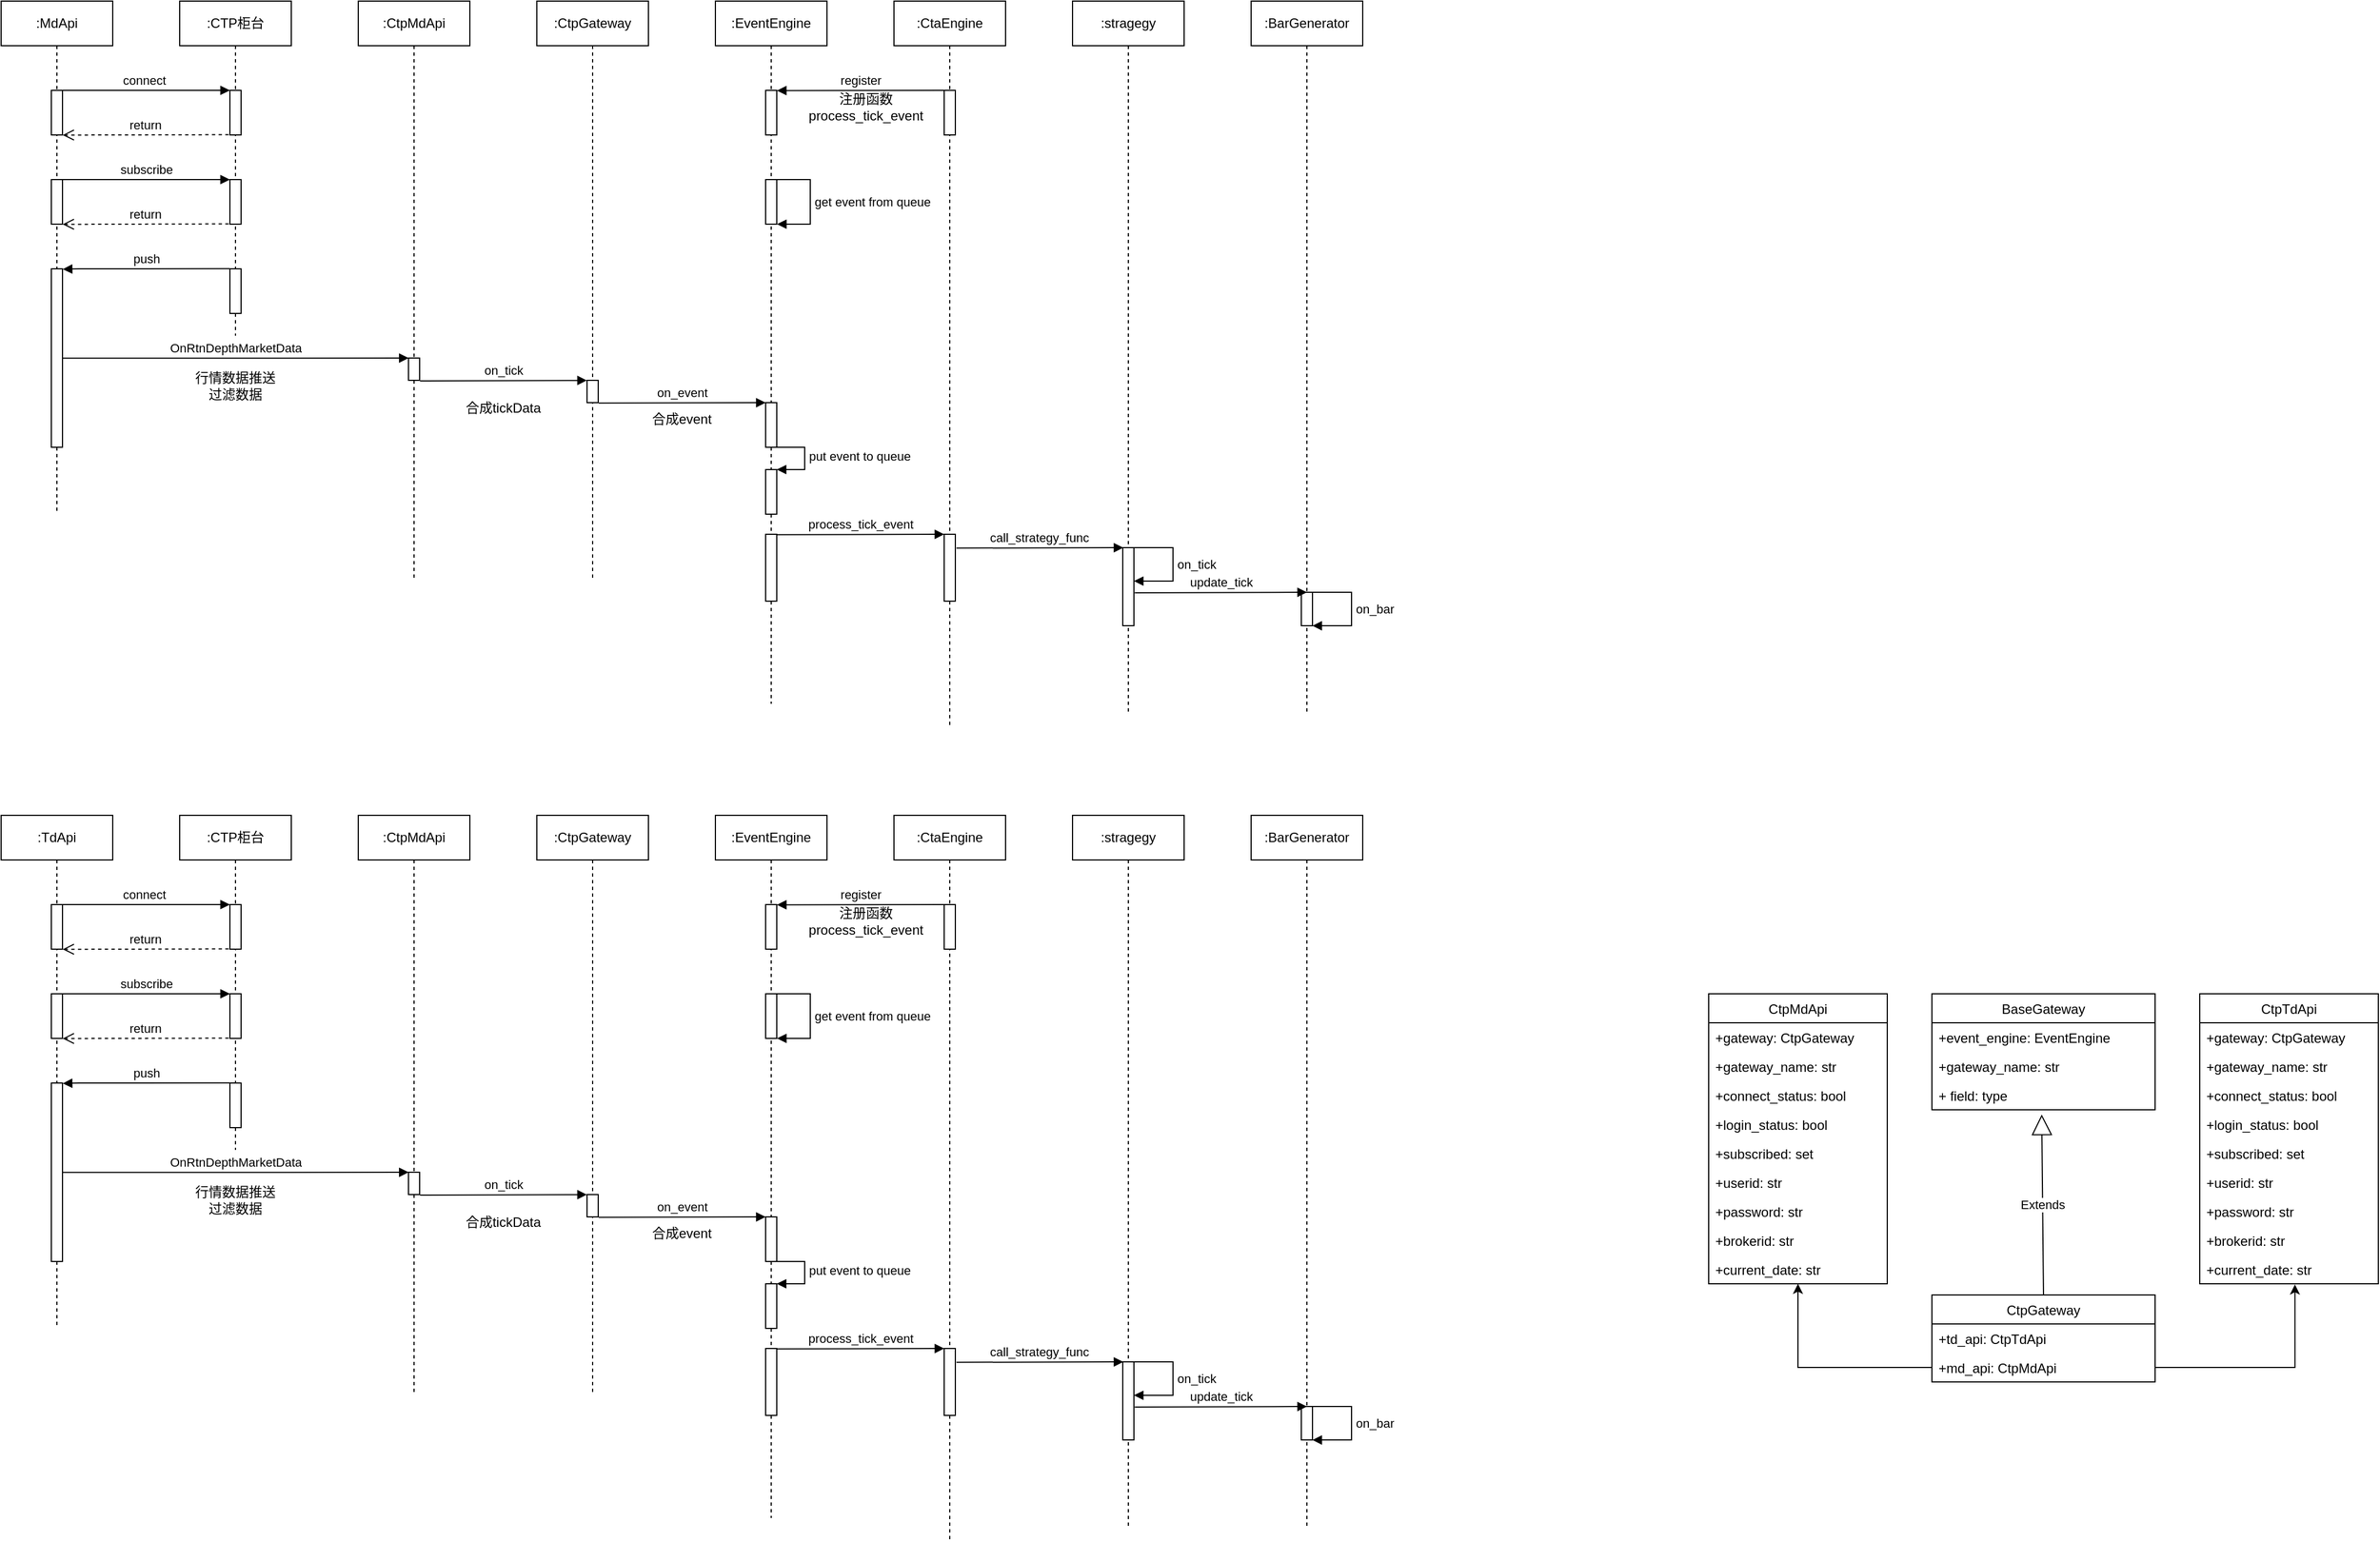 <mxfile version="20.3.2" type="github">
  <diagram name="Page-1" id="e7e014a7-5840-1c2e-5031-d8a46d1fe8dd">
    <mxGraphModel dx="3056" dy="1864" grid="1" gridSize="10" guides="1" tooltips="1" connect="1" arrows="1" fold="1" page="1" pageScale="1" pageWidth="1169" pageHeight="826" background="none" math="0" shadow="0">
      <root>
        <mxCell id="0" />
        <mxCell id="1" parent="0" />
        <mxCell id="wzmKpSG8mbK1vUIB95Jp-41" value="BaseGateway" style="swimlane;fontStyle=0;childLayout=stackLayout;horizontal=1;startSize=26;fillColor=none;horizontalStack=0;resizeParent=1;resizeParentMax=0;resizeLast=0;collapsible=1;marginBottom=0;" parent="1" vertex="1">
          <mxGeometry x="710" y="210" width="200" height="104" as="geometry" />
        </mxCell>
        <mxCell id="wzmKpSG8mbK1vUIB95Jp-42" value="+event_engine: EventEngine" style="text;strokeColor=none;fillColor=none;align=left;verticalAlign=top;spacingLeft=4;spacingRight=4;overflow=hidden;rotatable=0;points=[[0,0.5],[1,0.5]];portConstraint=eastwest;" parent="wzmKpSG8mbK1vUIB95Jp-41" vertex="1">
          <mxGeometry y="26" width="200" height="26" as="geometry" />
        </mxCell>
        <mxCell id="wzmKpSG8mbK1vUIB95Jp-43" value="+gateway_name: str" style="text;strokeColor=none;fillColor=none;align=left;verticalAlign=top;spacingLeft=4;spacingRight=4;overflow=hidden;rotatable=0;points=[[0,0.5],[1,0.5]];portConstraint=eastwest;" parent="wzmKpSG8mbK1vUIB95Jp-41" vertex="1">
          <mxGeometry y="52" width="200" height="26" as="geometry" />
        </mxCell>
        <mxCell id="wzmKpSG8mbK1vUIB95Jp-44" value="+ field: type" style="text;strokeColor=none;fillColor=none;align=left;verticalAlign=top;spacingLeft=4;spacingRight=4;overflow=hidden;rotatable=0;points=[[0,0.5],[1,0.5]];portConstraint=eastwest;" parent="wzmKpSG8mbK1vUIB95Jp-41" vertex="1">
          <mxGeometry y="78" width="200" height="26" as="geometry" />
        </mxCell>
        <mxCell id="wzmKpSG8mbK1vUIB95Jp-78" value="" style="edgeStyle=orthogonalEdgeStyle;rounded=0;orthogonalLoop=1;jettySize=auto;html=1;entryX=0.533;entryY=1.023;entryDx=0;entryDy=0;entryPerimeter=0;exitX=1;exitY=0.5;exitDx=0;exitDy=0;" parent="1" source="wzmKpSG8mbK1vUIB95Jp-47" target="wzmKpSG8mbK1vUIB95Jp-71" edge="1">
          <mxGeometry relative="1" as="geometry">
            <mxPoint x="1170" y="470" as="targetPoint" />
          </mxGeometry>
        </mxCell>
        <mxCell id="wzmKpSG8mbK1vUIB95Jp-45" value="CtpGateway" style="swimlane;fontStyle=0;childLayout=stackLayout;horizontal=1;startSize=26;fillColor=none;horizontalStack=0;resizeParent=1;resizeParentMax=0;resizeLast=0;collapsible=1;marginBottom=0;" parent="1" vertex="1">
          <mxGeometry x="710" y="480" width="200" height="78" as="geometry" />
        </mxCell>
        <mxCell id="wzmKpSG8mbK1vUIB95Jp-46" value="+td_api: CtpTdApi" style="text;strokeColor=none;fillColor=none;align=left;verticalAlign=top;spacingLeft=4;spacingRight=4;overflow=hidden;rotatable=0;points=[[0,0.5],[1,0.5]];portConstraint=eastwest;" parent="wzmKpSG8mbK1vUIB95Jp-45" vertex="1">
          <mxGeometry y="26" width="200" height="26" as="geometry" />
        </mxCell>
        <mxCell id="wzmKpSG8mbK1vUIB95Jp-47" value="+md_api: CtpMdApi" style="text;strokeColor=none;fillColor=none;align=left;verticalAlign=top;spacingLeft=4;spacingRight=4;overflow=hidden;rotatable=0;points=[[0,0.5],[1,0.5]];portConstraint=eastwest;" parent="wzmKpSG8mbK1vUIB95Jp-45" vertex="1">
          <mxGeometry y="52" width="200" height="26" as="geometry" />
        </mxCell>
        <mxCell id="wzmKpSG8mbK1vUIB95Jp-49" value="Extends" style="endArrow=block;endSize=16;endFill=0;html=1;rounded=0;exitX=0.5;exitY=0;exitDx=0;exitDy=0;entryX=0.492;entryY=1.162;entryDx=0;entryDy=0;entryPerimeter=0;" parent="1" source="wzmKpSG8mbK1vUIB95Jp-45" target="wzmKpSG8mbK1vUIB95Jp-44" edge="1">
          <mxGeometry width="160" relative="1" as="geometry">
            <mxPoint x="1080" y="441.5" as="sourcePoint" />
            <mxPoint x="990" y="350" as="targetPoint" />
          </mxGeometry>
        </mxCell>
        <mxCell id="wzmKpSG8mbK1vUIB95Jp-62" value="CtpTdApi" style="swimlane;fontStyle=0;childLayout=stackLayout;horizontal=1;startSize=26;fillColor=none;horizontalStack=0;resizeParent=1;resizeParentMax=0;resizeLast=0;collapsible=1;marginBottom=0;" parent="1" vertex="1">
          <mxGeometry x="950" y="210" width="160" height="260" as="geometry" />
        </mxCell>
        <mxCell id="wzmKpSG8mbK1vUIB95Jp-63" value="+gateway: CtpGateway" style="text;strokeColor=none;fillColor=none;align=left;verticalAlign=top;spacingLeft=4;spacingRight=4;overflow=hidden;rotatable=0;points=[[0,0.5],[1,0.5]];portConstraint=eastwest;" parent="wzmKpSG8mbK1vUIB95Jp-62" vertex="1">
          <mxGeometry y="26" width="160" height="26" as="geometry" />
        </mxCell>
        <mxCell id="wzmKpSG8mbK1vUIB95Jp-64" value="+gateway_name: str" style="text;strokeColor=none;fillColor=none;align=left;verticalAlign=top;spacingLeft=4;spacingRight=4;overflow=hidden;rotatable=0;points=[[0,0.5],[1,0.5]];portConstraint=eastwest;" parent="wzmKpSG8mbK1vUIB95Jp-62" vertex="1">
          <mxGeometry y="52" width="160" height="26" as="geometry" />
        </mxCell>
        <mxCell id="wzmKpSG8mbK1vUIB95Jp-65" value="+connect_status: bool" style="text;strokeColor=none;fillColor=none;align=left;verticalAlign=top;spacingLeft=4;spacingRight=4;overflow=hidden;rotatable=0;points=[[0,0.5],[1,0.5]];portConstraint=eastwest;" parent="wzmKpSG8mbK1vUIB95Jp-62" vertex="1">
          <mxGeometry y="78" width="160" height="26" as="geometry" />
        </mxCell>
        <mxCell id="wzmKpSG8mbK1vUIB95Jp-66" value="+login_status: bool" style="text;strokeColor=none;fillColor=none;align=left;verticalAlign=top;spacingLeft=4;spacingRight=4;overflow=hidden;rotatable=0;points=[[0,0.5],[1,0.5]];portConstraint=eastwest;" parent="wzmKpSG8mbK1vUIB95Jp-62" vertex="1">
          <mxGeometry y="104" width="160" height="26" as="geometry" />
        </mxCell>
        <mxCell id="wzmKpSG8mbK1vUIB95Jp-67" value="+subscribed: set" style="text;strokeColor=none;fillColor=none;align=left;verticalAlign=top;spacingLeft=4;spacingRight=4;overflow=hidden;rotatable=0;points=[[0,0.5],[1,0.5]];portConstraint=eastwest;" parent="wzmKpSG8mbK1vUIB95Jp-62" vertex="1">
          <mxGeometry y="130" width="160" height="26" as="geometry" />
        </mxCell>
        <mxCell id="wzmKpSG8mbK1vUIB95Jp-68" value="+userid: str" style="text;strokeColor=none;fillColor=none;align=left;verticalAlign=top;spacingLeft=4;spacingRight=4;overflow=hidden;rotatable=0;points=[[0,0.5],[1,0.5]];portConstraint=eastwest;" parent="wzmKpSG8mbK1vUIB95Jp-62" vertex="1">
          <mxGeometry y="156" width="160" height="26" as="geometry" />
        </mxCell>
        <mxCell id="wzmKpSG8mbK1vUIB95Jp-69" value="+password: str" style="text;strokeColor=none;fillColor=none;align=left;verticalAlign=top;spacingLeft=4;spacingRight=4;overflow=hidden;rotatable=0;points=[[0,0.5],[1,0.5]];portConstraint=eastwest;" parent="wzmKpSG8mbK1vUIB95Jp-62" vertex="1">
          <mxGeometry y="182" width="160" height="26" as="geometry" />
        </mxCell>
        <mxCell id="wzmKpSG8mbK1vUIB95Jp-70" value="+brokerid: str" style="text;strokeColor=none;fillColor=none;align=left;verticalAlign=top;spacingLeft=4;spacingRight=4;overflow=hidden;rotatable=0;points=[[0,0.5],[1,0.5]];portConstraint=eastwest;" parent="wzmKpSG8mbK1vUIB95Jp-62" vertex="1">
          <mxGeometry y="208" width="160" height="26" as="geometry" />
        </mxCell>
        <mxCell id="wzmKpSG8mbK1vUIB95Jp-71" value="+current_date: str" style="text;strokeColor=none;fillColor=none;align=left;verticalAlign=top;spacingLeft=4;spacingRight=4;overflow=hidden;rotatable=0;points=[[0,0.5],[1,0.5]];portConstraint=eastwest;" parent="wzmKpSG8mbK1vUIB95Jp-62" vertex="1">
          <mxGeometry y="234" width="160" height="26" as="geometry" />
        </mxCell>
        <mxCell id="wzmKpSG8mbK1vUIB95Jp-50" value="CtpMdApi" style="swimlane;fontStyle=0;childLayout=stackLayout;horizontal=1;startSize=26;fillColor=none;horizontalStack=0;resizeParent=1;resizeParentMax=0;resizeLast=0;collapsible=1;marginBottom=0;" parent="1" vertex="1">
          <mxGeometry x="510" y="210" width="160" height="260" as="geometry" />
        </mxCell>
        <mxCell id="wzmKpSG8mbK1vUIB95Jp-51" value="+gateway: CtpGateway" style="text;strokeColor=none;fillColor=none;align=left;verticalAlign=top;spacingLeft=4;spacingRight=4;overflow=hidden;rotatable=0;points=[[0,0.5],[1,0.5]];portConstraint=eastwest;" parent="wzmKpSG8mbK1vUIB95Jp-50" vertex="1">
          <mxGeometry y="26" width="160" height="26" as="geometry" />
        </mxCell>
        <mxCell id="wzmKpSG8mbK1vUIB95Jp-52" value="+gateway_name: str" style="text;strokeColor=none;fillColor=none;align=left;verticalAlign=top;spacingLeft=4;spacingRight=4;overflow=hidden;rotatable=0;points=[[0,0.5],[1,0.5]];portConstraint=eastwest;" parent="wzmKpSG8mbK1vUIB95Jp-50" vertex="1">
          <mxGeometry y="52" width="160" height="26" as="geometry" />
        </mxCell>
        <mxCell id="wzmKpSG8mbK1vUIB95Jp-53" value="+connect_status: bool" style="text;strokeColor=none;fillColor=none;align=left;verticalAlign=top;spacingLeft=4;spacingRight=4;overflow=hidden;rotatable=0;points=[[0,0.5],[1,0.5]];portConstraint=eastwest;" parent="wzmKpSG8mbK1vUIB95Jp-50" vertex="1">
          <mxGeometry y="78" width="160" height="26" as="geometry" />
        </mxCell>
        <mxCell id="wzmKpSG8mbK1vUIB95Jp-55" value="+login_status: bool" style="text;strokeColor=none;fillColor=none;align=left;verticalAlign=top;spacingLeft=4;spacingRight=4;overflow=hidden;rotatable=0;points=[[0,0.5],[1,0.5]];portConstraint=eastwest;" parent="wzmKpSG8mbK1vUIB95Jp-50" vertex="1">
          <mxGeometry y="104" width="160" height="26" as="geometry" />
        </mxCell>
        <mxCell id="wzmKpSG8mbK1vUIB95Jp-56" value="+subscribed: set" style="text;strokeColor=none;fillColor=none;align=left;verticalAlign=top;spacingLeft=4;spacingRight=4;overflow=hidden;rotatable=0;points=[[0,0.5],[1,0.5]];portConstraint=eastwest;" parent="wzmKpSG8mbK1vUIB95Jp-50" vertex="1">
          <mxGeometry y="130" width="160" height="26" as="geometry" />
        </mxCell>
        <mxCell id="wzmKpSG8mbK1vUIB95Jp-57" value="+userid: str" style="text;strokeColor=none;fillColor=none;align=left;verticalAlign=top;spacingLeft=4;spacingRight=4;overflow=hidden;rotatable=0;points=[[0,0.5],[1,0.5]];portConstraint=eastwest;" parent="wzmKpSG8mbK1vUIB95Jp-50" vertex="1">
          <mxGeometry y="156" width="160" height="26" as="geometry" />
        </mxCell>
        <mxCell id="wzmKpSG8mbK1vUIB95Jp-58" value="+password: str" style="text;strokeColor=none;fillColor=none;align=left;verticalAlign=top;spacingLeft=4;spacingRight=4;overflow=hidden;rotatable=0;points=[[0,0.5],[1,0.5]];portConstraint=eastwest;" parent="wzmKpSG8mbK1vUIB95Jp-50" vertex="1">
          <mxGeometry y="182" width="160" height="26" as="geometry" />
        </mxCell>
        <mxCell id="wzmKpSG8mbK1vUIB95Jp-59" value="+brokerid: str" style="text;strokeColor=none;fillColor=none;align=left;verticalAlign=top;spacingLeft=4;spacingRight=4;overflow=hidden;rotatable=0;points=[[0,0.5],[1,0.5]];portConstraint=eastwest;" parent="wzmKpSG8mbK1vUIB95Jp-50" vertex="1">
          <mxGeometry y="208" width="160" height="26" as="geometry" />
        </mxCell>
        <mxCell id="wzmKpSG8mbK1vUIB95Jp-60" value="+current_date: str" style="text;strokeColor=none;fillColor=none;align=left;verticalAlign=top;spacingLeft=4;spacingRight=4;overflow=hidden;rotatable=0;points=[[0,0.5],[1,0.5]];portConstraint=eastwest;" parent="wzmKpSG8mbK1vUIB95Jp-50" vertex="1">
          <mxGeometry y="234" width="160" height="26" as="geometry" />
        </mxCell>
        <mxCell id="wzmKpSG8mbK1vUIB95Jp-80" value="" style="edgeStyle=orthogonalEdgeStyle;rounded=0;orthogonalLoop=1;jettySize=auto;html=1;exitX=0;exitY=0.5;exitDx=0;exitDy=0;entryX=0.5;entryY=1;entryDx=0;entryDy=0;entryPerimeter=0;" parent="1" source="wzmKpSG8mbK1vUIB95Jp-47" target="wzmKpSG8mbK1vUIB95Jp-60" edge="1">
          <mxGeometry relative="1" as="geometry">
            <mxPoint x="520" y="604.4" as="sourcePoint" />
            <mxPoint x="600" y="510" as="targetPoint" />
          </mxGeometry>
        </mxCell>
        <mxCell id="wzmKpSG8mbK1vUIB95Jp-89" value=":&lt;span style=&quot;&quot;&gt;CtpMdApi&lt;/span&gt;" style="shape=umlLifeline;perimeter=lifelinePerimeter;whiteSpace=wrap;html=1;container=1;collapsible=0;recursiveResize=0;outlineConnect=0;" parent="1" vertex="1">
          <mxGeometry x="-700" y="-680" width="100" height="520" as="geometry" />
        </mxCell>
        <mxCell id="wzmKpSG8mbK1vUIB95Jp-86" value="" style="html=1;points=[];perimeter=orthogonalPerimeter;" parent="wzmKpSG8mbK1vUIB95Jp-89" vertex="1">
          <mxGeometry x="45" y="320" width="10" height="20" as="geometry" />
        </mxCell>
        <mxCell id="dhznvwG4GQQHrfqgh1_B-12" value=":CTP柜台" style="shape=umlLifeline;perimeter=lifelinePerimeter;whiteSpace=wrap;html=1;container=1;collapsible=0;recursiveResize=0;outlineConnect=0;" vertex="1" parent="1">
          <mxGeometry x="-860" y="-680" width="100" height="300" as="geometry" />
        </mxCell>
        <mxCell id="dhznvwG4GQQHrfqgh1_B-16" value="" style="html=1;points=[];perimeter=orthogonalPerimeter;" vertex="1" parent="dhznvwG4GQQHrfqgh1_B-12">
          <mxGeometry x="45" y="80" width="10" height="40" as="geometry" />
        </mxCell>
        <mxCell id="dhznvwG4GQQHrfqgh1_B-19" value="" style="html=1;points=[];perimeter=orthogonalPerimeter;" vertex="1" parent="dhznvwG4GQQHrfqgh1_B-12">
          <mxGeometry x="45" y="160" width="10" height="40" as="geometry" />
        </mxCell>
        <mxCell id="dhznvwG4GQQHrfqgh1_B-14" value=":&lt;span style=&quot;&quot;&gt;MdApi&lt;/span&gt;" style="shape=umlLifeline;perimeter=lifelinePerimeter;whiteSpace=wrap;html=1;container=1;collapsible=0;recursiveResize=0;outlineConnect=0;" vertex="1" parent="1">
          <mxGeometry x="-1020" y="-680" width="100" height="460" as="geometry" />
        </mxCell>
        <mxCell id="dhznvwG4GQQHrfqgh1_B-13" value="" style="html=1;points=[];perimeter=orthogonalPerimeter;" vertex="1" parent="dhznvwG4GQQHrfqgh1_B-14">
          <mxGeometry x="45" y="80" width="10" height="40" as="geometry" />
        </mxCell>
        <mxCell id="dhznvwG4GQQHrfqgh1_B-20" value="" style="html=1;points=[];perimeter=orthogonalPerimeter;" vertex="1" parent="dhznvwG4GQQHrfqgh1_B-14">
          <mxGeometry x="45" y="160" width="10" height="40" as="geometry" />
        </mxCell>
        <mxCell id="dhznvwG4GQQHrfqgh1_B-17" value="connect" style="html=1;verticalAlign=bottom;endArrow=block;entryX=0;entryY=0;rounded=0;" edge="1" parent="1" target="dhznvwG4GQQHrfqgh1_B-16" source="dhznvwG4GQQHrfqgh1_B-14">
          <mxGeometry relative="1" as="geometry">
            <mxPoint x="-820" y="-600" as="sourcePoint" />
          </mxGeometry>
        </mxCell>
        <mxCell id="dhznvwG4GQQHrfqgh1_B-18" value="return" style="html=1;verticalAlign=bottom;endArrow=open;dashed=1;endSize=8;exitX=-0.114;exitY=0.994;rounded=0;exitDx=0;exitDy=0;exitPerimeter=0;entryX=1.02;entryY=1.003;entryDx=0;entryDy=0;entryPerimeter=0;" edge="1" parent="1" source="dhznvwG4GQQHrfqgh1_B-16" target="dhznvwG4GQQHrfqgh1_B-13">
          <mxGeometry relative="1" as="geometry">
            <mxPoint x="-960" y="-520" as="targetPoint" />
            <Array as="points" />
          </mxGeometry>
        </mxCell>
        <mxCell id="dhznvwG4GQQHrfqgh1_B-21" value="subscribe" style="html=1;verticalAlign=bottom;endArrow=block;entryX=0;entryY=0;rounded=0;exitX=1.022;exitY=0;exitDx=0;exitDy=0;exitPerimeter=0;" edge="1" parent="1" target="dhznvwG4GQQHrfqgh1_B-19" source="dhznvwG4GQQHrfqgh1_B-20">
          <mxGeometry relative="1" as="geometry">
            <mxPoint x="-960" y="-544" as="sourcePoint" />
          </mxGeometry>
        </mxCell>
        <mxCell id="dhznvwG4GQQHrfqgh1_B-22" value="return" style="html=1;verticalAlign=bottom;endArrow=open;dashed=1;endSize=8;exitX=-0.114;exitY=0.994;rounded=0;exitDx=0;exitDy=0;exitPerimeter=0;entryX=1.02;entryY=1.003;entryDx=0;entryDy=0;entryPerimeter=0;" edge="1" parent="1" source="dhznvwG4GQQHrfqgh1_B-19" target="dhznvwG4GQQHrfqgh1_B-20">
          <mxGeometry relative="1" as="geometry">
            <mxPoint x="-950" y="-464" as="targetPoint" />
            <Array as="points" />
          </mxGeometry>
        </mxCell>
        <mxCell id="dhznvwG4GQQHrfqgh1_B-23" value="" style="html=1;points=[];perimeter=orthogonalPerimeter;" vertex="1" parent="1">
          <mxGeometry x="-815" y="-440" width="10" height="40" as="geometry" />
        </mxCell>
        <mxCell id="dhznvwG4GQQHrfqgh1_B-24" value="" style="html=1;points=[];perimeter=orthogonalPerimeter;" vertex="1" parent="1">
          <mxGeometry x="-975" y="-440" width="10" height="160" as="geometry" />
        </mxCell>
        <mxCell id="dhznvwG4GQQHrfqgh1_B-25" value="push" style="html=1;verticalAlign=bottom;endArrow=block;rounded=0;entryX=1.027;entryY=0.002;entryDx=0;entryDy=0;entryPerimeter=0;exitX=-0.021;exitY=-0.002;exitDx=0;exitDy=0;exitPerimeter=0;" edge="1" parent="1" source="dhznvwG4GQQHrfqgh1_B-23" target="dhznvwG4GQQHrfqgh1_B-24">
          <mxGeometry relative="1" as="geometry">
            <mxPoint x="-760" y="-440" as="sourcePoint" />
            <mxPoint x="-960" y="-440" as="targetPoint" />
            <Array as="points">
              <mxPoint x="-950" y="-440" />
            </Array>
          </mxGeometry>
        </mxCell>
        <mxCell id="dhznvwG4GQQHrfqgh1_B-27" value="OnRtnDepthMarketData" style="html=1;verticalAlign=bottom;endArrow=block;rounded=0;entryX=0.011;entryY=0.002;entryDx=0;entryDy=0;entryPerimeter=0;exitX=1.018;exitY=0.501;exitDx=0;exitDy=0;exitPerimeter=0;" edge="1" parent="1" source="dhznvwG4GQQHrfqgh1_B-24" target="wzmKpSG8mbK1vUIB95Jp-86">
          <mxGeometry relative="1" as="geometry">
            <mxPoint x="-940" y="-360" as="sourcePoint" />
            <mxPoint x="-474.75" y="-40" as="targetPoint" />
          </mxGeometry>
        </mxCell>
        <mxCell id="dhznvwG4GQQHrfqgh1_B-28" value=":&lt;span style=&quot;&quot;&gt;CtpGateway&lt;/span&gt;" style="shape=umlLifeline;perimeter=lifelinePerimeter;whiteSpace=wrap;html=1;container=1;collapsible=0;recursiveResize=0;outlineConnect=0;" vertex="1" parent="1">
          <mxGeometry x="-540" y="-680" width="100" height="520" as="geometry" />
        </mxCell>
        <mxCell id="dhznvwG4GQQHrfqgh1_B-29" value="" style="html=1;points=[];perimeter=orthogonalPerimeter;" vertex="1" parent="dhznvwG4GQQHrfqgh1_B-28">
          <mxGeometry x="45" y="340" width="10" height="20" as="geometry" />
        </mxCell>
        <mxCell id="dhznvwG4GQQHrfqgh1_B-30" value="on_tick" style="html=1;verticalAlign=bottom;endArrow=block;rounded=0;exitX=1.035;exitY=1.023;exitDx=0;exitDy=0;exitPerimeter=0;entryX=-0.016;entryY=0.003;entryDx=0;entryDy=0;entryPerimeter=0;" edge="1" parent="1" source="wzmKpSG8mbK1vUIB95Jp-86" target="dhznvwG4GQQHrfqgh1_B-29">
          <mxGeometry relative="1" as="geometry">
            <mxPoint x="-510.0" y="-290.0" as="sourcePoint" />
            <mxPoint x="-540" y="-340" as="targetPoint" />
          </mxGeometry>
        </mxCell>
        <mxCell id="dhznvwG4GQQHrfqgh1_B-31" value=":EventEngine" style="shape=umlLifeline;perimeter=lifelinePerimeter;whiteSpace=wrap;html=1;container=1;collapsible=0;recursiveResize=0;outlineConnect=0;" vertex="1" parent="1">
          <mxGeometry x="-380" y="-680" width="100" height="630" as="geometry" />
        </mxCell>
        <mxCell id="dhznvwG4GQQHrfqgh1_B-32" value="" style="html=1;points=[];perimeter=orthogonalPerimeter;" vertex="1" parent="dhznvwG4GQQHrfqgh1_B-31">
          <mxGeometry x="45" y="360" width="10" height="40" as="geometry" />
        </mxCell>
        <mxCell id="dhznvwG4GQQHrfqgh1_B-33" value="on_event" style="html=1;verticalAlign=bottom;endArrow=block;rounded=0;exitX=1.035;exitY=1.023;exitDx=0;exitDy=0;exitPerimeter=0;entryX=-0.016;entryY=0.003;entryDx=0;entryDy=0;entryPerimeter=0;" edge="1" parent="dhznvwG4GQQHrfqgh1_B-31">
          <mxGeometry relative="1" as="geometry">
            <mxPoint x="-104.49" y="360.4" as="sourcePoint" />
            <mxPoint x="45.0" y="360.0" as="targetPoint" />
          </mxGeometry>
        </mxCell>
        <mxCell id="dhznvwG4GQQHrfqgh1_B-4" value="" style="html=1;points=[];perimeter=orthogonalPerimeter;" vertex="1" parent="dhznvwG4GQQHrfqgh1_B-31">
          <mxGeometry x="45" y="420" width="10" height="40" as="geometry" />
        </mxCell>
        <mxCell id="dhznvwG4GQQHrfqgh1_B-5" value="put event to queue" style="edgeStyle=orthogonalEdgeStyle;html=1;align=left;spacingLeft=2;endArrow=block;rounded=0;entryX=1;entryY=0;" edge="1" target="dhznvwG4GQQHrfqgh1_B-4" parent="dhznvwG4GQQHrfqgh1_B-31">
          <mxGeometry relative="1" as="geometry">
            <mxPoint x="50" y="400" as="sourcePoint" />
            <Array as="points">
              <mxPoint x="80" y="400" />
            </Array>
          </mxGeometry>
        </mxCell>
        <mxCell id="dhznvwG4GQQHrfqgh1_B-43" value="" style="html=1;points=[];perimeter=orthogonalPerimeter;" vertex="1" parent="dhznvwG4GQQHrfqgh1_B-31">
          <mxGeometry x="45" y="80" width="10" height="40" as="geometry" />
        </mxCell>
        <mxCell id="dhznvwG4GQQHrfqgh1_B-46" value="" style="html=1;points=[];perimeter=orthogonalPerimeter;" vertex="1" parent="dhznvwG4GQQHrfqgh1_B-31">
          <mxGeometry x="45" y="160" width="10" height="40" as="geometry" />
        </mxCell>
        <mxCell id="dhznvwG4GQQHrfqgh1_B-48" value="get event from queue" style="edgeStyle=orthogonalEdgeStyle;html=1;align=left;spacingLeft=2;endArrow=block;rounded=0;entryX=1.021;entryY=1;entryDx=0;entryDy=0;entryPerimeter=0;" edge="1" parent="dhznvwG4GQQHrfqgh1_B-31" target="dhznvwG4GQQHrfqgh1_B-46">
          <mxGeometry relative="1" as="geometry">
            <mxPoint x="55" y="160" as="sourcePoint" />
            <Array as="points">
              <mxPoint x="85" y="160" />
              <mxPoint x="85" y="200" />
            </Array>
            <mxPoint x="60" y="180" as="targetPoint" />
          </mxGeometry>
        </mxCell>
        <mxCell id="dhznvwG4GQQHrfqgh1_B-49" value="" style="html=1;points=[];perimeter=orthogonalPerimeter;" vertex="1" parent="dhznvwG4GQQHrfqgh1_B-31">
          <mxGeometry x="45" y="478" width="10" height="60" as="geometry" />
        </mxCell>
        <mxCell id="dhznvwG4GQQHrfqgh1_B-34" value="行情数据推送&lt;br&gt;过滤数据" style="text;html=1;strokeColor=none;fillColor=none;align=center;verticalAlign=middle;whiteSpace=wrap;rounded=0;" vertex="1" parent="1">
          <mxGeometry x="-850" y="-350" width="80" height="30" as="geometry" />
        </mxCell>
        <mxCell id="dhznvwG4GQQHrfqgh1_B-35" value="合成tickData" style="text;html=1;strokeColor=none;fillColor=none;align=center;verticalAlign=middle;whiteSpace=wrap;rounded=0;" vertex="1" parent="1">
          <mxGeometry x="-610" y="-330" width="80" height="30" as="geometry" />
        </mxCell>
        <mxCell id="dhznvwG4GQQHrfqgh1_B-36" value="合成event" style="text;html=1;strokeColor=none;fillColor=none;align=center;verticalAlign=middle;whiteSpace=wrap;rounded=0;" vertex="1" parent="1">
          <mxGeometry x="-450" y="-320" width="80" height="30" as="geometry" />
        </mxCell>
        <mxCell id="dhznvwG4GQQHrfqgh1_B-37" value=":CtaEngine" style="shape=umlLifeline;perimeter=lifelinePerimeter;whiteSpace=wrap;html=1;container=1;collapsible=0;recursiveResize=0;outlineConnect=0;" vertex="1" parent="1">
          <mxGeometry x="-220" y="-680" width="100" height="650" as="geometry" />
        </mxCell>
        <mxCell id="dhznvwG4GQQHrfqgh1_B-42" value="" style="html=1;points=[];perimeter=orthogonalPerimeter;" vertex="1" parent="dhznvwG4GQQHrfqgh1_B-37">
          <mxGeometry x="45" y="80" width="10" height="40" as="geometry" />
        </mxCell>
        <mxCell id="dhznvwG4GQQHrfqgh1_B-50" value="process_tick_event" style="html=1;verticalAlign=bottom;endArrow=block;rounded=0;exitX=1.035;exitY=1.023;exitDx=0;exitDy=0;exitPerimeter=0;entryX=-0.016;entryY=0.003;entryDx=0;entryDy=0;entryPerimeter=0;" edge="1" parent="dhznvwG4GQQHrfqgh1_B-37">
          <mxGeometry relative="1" as="geometry">
            <mxPoint x="-104.49" y="478.4" as="sourcePoint" />
            <mxPoint x="45.0" y="478" as="targetPoint" />
          </mxGeometry>
        </mxCell>
        <mxCell id="dhznvwG4GQQHrfqgh1_B-51" value="" style="html=1;points=[];perimeter=orthogonalPerimeter;" vertex="1" parent="dhznvwG4GQQHrfqgh1_B-37">
          <mxGeometry x="45" y="478" width="10" height="60" as="geometry" />
        </mxCell>
        <mxCell id="dhznvwG4GQQHrfqgh1_B-44" value="register" style="html=1;verticalAlign=bottom;endArrow=block;rounded=0;exitX=-0.005;exitY=-0.001;exitDx=0;exitDy=0;exitPerimeter=0;entryX=1.017;entryY=0.006;entryDx=0;entryDy=0;entryPerimeter=0;" edge="1" parent="1" source="dhznvwG4GQQHrfqgh1_B-42" target="dhznvwG4GQQHrfqgh1_B-43">
          <mxGeometry relative="1" as="geometry">
            <mxPoint x="-171.49" y="-596.6" as="sourcePoint" />
            <mxPoint x="-347.929" y="-596.6" as="targetPoint" />
          </mxGeometry>
        </mxCell>
        <mxCell id="dhznvwG4GQQHrfqgh1_B-45" value="注册函数&lt;br&gt;process_tick_event" style="text;html=1;strokeColor=none;fillColor=none;align=center;verticalAlign=middle;whiteSpace=wrap;rounded=0;" vertex="1" parent="1">
          <mxGeometry x="-290" y="-600" width="90" height="30" as="geometry" />
        </mxCell>
        <mxCell id="dhznvwG4GQQHrfqgh1_B-52" value=":stragegy" style="shape=umlLifeline;perimeter=lifelinePerimeter;whiteSpace=wrap;html=1;container=1;collapsible=0;recursiveResize=0;outlineConnect=0;" vertex="1" parent="1">
          <mxGeometry x="-60" y="-680" width="100" height="640" as="geometry" />
        </mxCell>
        <mxCell id="dhznvwG4GQQHrfqgh1_B-53" value="" style="html=1;points=[];perimeter=orthogonalPerimeter;" vertex="1" parent="dhznvwG4GQQHrfqgh1_B-52">
          <mxGeometry x="45" y="490" width="10" height="70" as="geometry" />
        </mxCell>
        <mxCell id="dhznvwG4GQQHrfqgh1_B-55" value="on_tick" style="edgeStyle=orthogonalEdgeStyle;html=1;align=left;spacingLeft=2;endArrow=block;rounded=0;exitX=0.992;exitY=0;exitDx=0;exitDy=0;exitPerimeter=0;" edge="1" parent="dhznvwG4GQQHrfqgh1_B-52" source="dhznvwG4GQQHrfqgh1_B-53">
          <mxGeometry relative="1" as="geometry">
            <mxPoint x="60" y="490" as="sourcePoint" />
            <Array as="points">
              <mxPoint x="90" y="490" />
              <mxPoint x="90" y="520" />
              <mxPoint x="55" y="520" />
            </Array>
            <mxPoint x="55" y="520" as="targetPoint" />
          </mxGeometry>
        </mxCell>
        <mxCell id="dhznvwG4GQQHrfqgh1_B-54" value="call_strategy_func" style="html=1;verticalAlign=bottom;endArrow=block;rounded=0;exitX=1.035;exitY=1.023;exitDx=0;exitDy=0;exitPerimeter=0;entryX=-0.016;entryY=0.003;entryDx=0;entryDy=0;entryPerimeter=0;" edge="1" parent="1">
          <mxGeometry relative="1" as="geometry">
            <mxPoint x="-164.0" y="-189.6" as="sourcePoint" />
            <mxPoint x="-14.51" y="-190" as="targetPoint" />
          </mxGeometry>
        </mxCell>
        <mxCell id="dhznvwG4GQQHrfqgh1_B-56" value=":BarGenerator" style="shape=umlLifeline;perimeter=lifelinePerimeter;whiteSpace=wrap;html=1;container=1;collapsible=0;recursiveResize=0;outlineConnect=0;" vertex="1" parent="1">
          <mxGeometry x="100" y="-680" width="100" height="640" as="geometry" />
        </mxCell>
        <mxCell id="dhznvwG4GQQHrfqgh1_B-57" value="" style="html=1;points=[];perimeter=orthogonalPerimeter;" vertex="1" parent="dhznvwG4GQQHrfqgh1_B-56">
          <mxGeometry x="45" y="530" width="10" height="30" as="geometry" />
        </mxCell>
        <mxCell id="dhznvwG4GQQHrfqgh1_B-58" value="on_bar" style="edgeStyle=orthogonalEdgeStyle;html=1;align=left;spacingLeft=2;endArrow=block;rounded=0;entryX=0.992;entryY=1.001;entryDx=0;entryDy=0;entryPerimeter=0;exitX=0.992;exitY=0;exitDx=0;exitDy=0;exitPerimeter=0;" edge="1" parent="dhznvwG4GQQHrfqgh1_B-56" source="dhznvwG4GQQHrfqgh1_B-57" target="dhznvwG4GQQHrfqgh1_B-57">
          <mxGeometry relative="1" as="geometry">
            <mxPoint x="60" y="491" as="sourcePoint" />
            <Array as="points">
              <mxPoint x="90" y="530" />
              <mxPoint x="90" y="560" />
            </Array>
            <mxPoint x="60.21" y="531" as="targetPoint" />
          </mxGeometry>
        </mxCell>
        <mxCell id="dhznvwG4GQQHrfqgh1_B-59" value="update_tick" style="html=1;verticalAlign=bottom;endArrow=block;rounded=0;exitX=1.075;exitY=0.579;exitDx=0;exitDy=0;exitPerimeter=0;entryX=0.5;entryY=0;entryDx=0;entryDy=0;entryPerimeter=0;" edge="1" parent="1" source="dhznvwG4GQQHrfqgh1_B-53" target="dhznvwG4GQQHrfqgh1_B-57">
          <mxGeometry relative="1" as="geometry">
            <mxPoint x="6.821e-13" y="-149.6" as="sourcePoint" />
            <mxPoint x="140" y="-150" as="targetPoint" />
          </mxGeometry>
        </mxCell>
        <mxCell id="dhznvwG4GQQHrfqgh1_B-60" value=":&lt;span style=&quot;&quot;&gt;CtpMdApi&lt;/span&gt;" style="shape=umlLifeline;perimeter=lifelinePerimeter;whiteSpace=wrap;html=1;container=1;collapsible=0;recursiveResize=0;outlineConnect=0;" vertex="1" parent="1">
          <mxGeometry x="-700" y="50" width="100" height="520" as="geometry" />
        </mxCell>
        <mxCell id="dhznvwG4GQQHrfqgh1_B-61" value="" style="html=1;points=[];perimeter=orthogonalPerimeter;" vertex="1" parent="dhznvwG4GQQHrfqgh1_B-60">
          <mxGeometry x="45" y="320" width="10" height="20" as="geometry" />
        </mxCell>
        <mxCell id="dhznvwG4GQQHrfqgh1_B-62" value=":CTP柜台" style="shape=umlLifeline;perimeter=lifelinePerimeter;whiteSpace=wrap;html=1;container=1;collapsible=0;recursiveResize=0;outlineConnect=0;" vertex="1" parent="1">
          <mxGeometry x="-860" y="50" width="100" height="300" as="geometry" />
        </mxCell>
        <mxCell id="dhznvwG4GQQHrfqgh1_B-63" value="" style="html=1;points=[];perimeter=orthogonalPerimeter;" vertex="1" parent="dhznvwG4GQQHrfqgh1_B-62">
          <mxGeometry x="45" y="80" width="10" height="40" as="geometry" />
        </mxCell>
        <mxCell id="dhznvwG4GQQHrfqgh1_B-64" value="" style="html=1;points=[];perimeter=orthogonalPerimeter;" vertex="1" parent="dhznvwG4GQQHrfqgh1_B-62">
          <mxGeometry x="45" y="160" width="10" height="40" as="geometry" />
        </mxCell>
        <mxCell id="dhznvwG4GQQHrfqgh1_B-65" value=":T&lt;span style=&quot;&quot;&gt;dApi&lt;/span&gt;" style="shape=umlLifeline;perimeter=lifelinePerimeter;whiteSpace=wrap;html=1;container=1;collapsible=0;recursiveResize=0;outlineConnect=0;" vertex="1" parent="1">
          <mxGeometry x="-1020" y="50" width="100" height="460" as="geometry" />
        </mxCell>
        <mxCell id="dhznvwG4GQQHrfqgh1_B-66" value="" style="html=1;points=[];perimeter=orthogonalPerimeter;" vertex="1" parent="dhznvwG4GQQHrfqgh1_B-65">
          <mxGeometry x="45" y="80" width="10" height="40" as="geometry" />
        </mxCell>
        <mxCell id="dhznvwG4GQQHrfqgh1_B-67" value="" style="html=1;points=[];perimeter=orthogonalPerimeter;" vertex="1" parent="dhznvwG4GQQHrfqgh1_B-65">
          <mxGeometry x="45" y="160" width="10" height="40" as="geometry" />
        </mxCell>
        <mxCell id="dhznvwG4GQQHrfqgh1_B-68" value="connect" style="html=1;verticalAlign=bottom;endArrow=block;entryX=0;entryY=0;rounded=0;" edge="1" parent="1" source="dhznvwG4GQQHrfqgh1_B-65" target="dhznvwG4GQQHrfqgh1_B-63">
          <mxGeometry relative="1" as="geometry">
            <mxPoint x="-820" y="130" as="sourcePoint" />
          </mxGeometry>
        </mxCell>
        <mxCell id="dhznvwG4GQQHrfqgh1_B-69" value="return" style="html=1;verticalAlign=bottom;endArrow=open;dashed=1;endSize=8;exitX=-0.114;exitY=0.994;rounded=0;exitDx=0;exitDy=0;exitPerimeter=0;entryX=1.02;entryY=1.003;entryDx=0;entryDy=0;entryPerimeter=0;" edge="1" parent="1" source="dhznvwG4GQQHrfqgh1_B-63" target="dhznvwG4GQQHrfqgh1_B-66">
          <mxGeometry relative="1" as="geometry">
            <mxPoint x="-960" y="210" as="targetPoint" />
            <Array as="points" />
          </mxGeometry>
        </mxCell>
        <mxCell id="dhznvwG4GQQHrfqgh1_B-70" value="subscribe" style="html=1;verticalAlign=bottom;endArrow=block;entryX=0;entryY=0;rounded=0;exitX=1.022;exitY=0;exitDx=0;exitDy=0;exitPerimeter=0;" edge="1" parent="1" source="dhznvwG4GQQHrfqgh1_B-67" target="dhznvwG4GQQHrfqgh1_B-64">
          <mxGeometry relative="1" as="geometry">
            <mxPoint x="-960" y="186" as="sourcePoint" />
          </mxGeometry>
        </mxCell>
        <mxCell id="dhznvwG4GQQHrfqgh1_B-71" value="return" style="html=1;verticalAlign=bottom;endArrow=open;dashed=1;endSize=8;exitX=-0.114;exitY=0.994;rounded=0;exitDx=0;exitDy=0;exitPerimeter=0;entryX=1.02;entryY=1.003;entryDx=0;entryDy=0;entryPerimeter=0;" edge="1" parent="1" source="dhznvwG4GQQHrfqgh1_B-64" target="dhznvwG4GQQHrfqgh1_B-67">
          <mxGeometry relative="1" as="geometry">
            <mxPoint x="-950" y="266" as="targetPoint" />
            <Array as="points" />
          </mxGeometry>
        </mxCell>
        <mxCell id="dhznvwG4GQQHrfqgh1_B-72" value="" style="html=1;points=[];perimeter=orthogonalPerimeter;" vertex="1" parent="1">
          <mxGeometry x="-815" y="290" width="10" height="40" as="geometry" />
        </mxCell>
        <mxCell id="dhznvwG4GQQHrfqgh1_B-73" value="" style="html=1;points=[];perimeter=orthogonalPerimeter;" vertex="1" parent="1">
          <mxGeometry x="-975" y="290" width="10" height="160" as="geometry" />
        </mxCell>
        <mxCell id="dhznvwG4GQQHrfqgh1_B-74" value="push" style="html=1;verticalAlign=bottom;endArrow=block;rounded=0;entryX=1.027;entryY=0.002;entryDx=0;entryDy=0;entryPerimeter=0;exitX=-0.021;exitY=-0.002;exitDx=0;exitDy=0;exitPerimeter=0;" edge="1" parent="1" source="dhznvwG4GQQHrfqgh1_B-72" target="dhznvwG4GQQHrfqgh1_B-73">
          <mxGeometry relative="1" as="geometry">
            <mxPoint x="-760" y="290" as="sourcePoint" />
            <mxPoint x="-960" y="290" as="targetPoint" />
            <Array as="points">
              <mxPoint x="-950" y="290" />
            </Array>
          </mxGeometry>
        </mxCell>
        <mxCell id="dhznvwG4GQQHrfqgh1_B-75" value="OnRtnDepthMarketData" style="html=1;verticalAlign=bottom;endArrow=block;rounded=0;entryX=0.011;entryY=0.002;entryDx=0;entryDy=0;entryPerimeter=0;exitX=1.018;exitY=0.501;exitDx=0;exitDy=0;exitPerimeter=0;" edge="1" parent="1" source="dhznvwG4GQQHrfqgh1_B-73" target="dhznvwG4GQQHrfqgh1_B-61">
          <mxGeometry relative="1" as="geometry">
            <mxPoint x="-940" y="370" as="sourcePoint" />
            <mxPoint x="-474.75" y="690" as="targetPoint" />
          </mxGeometry>
        </mxCell>
        <mxCell id="dhznvwG4GQQHrfqgh1_B-76" value=":&lt;span style=&quot;&quot;&gt;CtpGateway&lt;/span&gt;" style="shape=umlLifeline;perimeter=lifelinePerimeter;whiteSpace=wrap;html=1;container=1;collapsible=0;recursiveResize=0;outlineConnect=0;" vertex="1" parent="1">
          <mxGeometry x="-540" y="50" width="100" height="520" as="geometry" />
        </mxCell>
        <mxCell id="dhznvwG4GQQHrfqgh1_B-77" value="" style="html=1;points=[];perimeter=orthogonalPerimeter;" vertex="1" parent="dhznvwG4GQQHrfqgh1_B-76">
          <mxGeometry x="45" y="340" width="10" height="20" as="geometry" />
        </mxCell>
        <mxCell id="dhznvwG4GQQHrfqgh1_B-78" value="on_tick" style="html=1;verticalAlign=bottom;endArrow=block;rounded=0;exitX=1.035;exitY=1.023;exitDx=0;exitDy=0;exitPerimeter=0;entryX=-0.016;entryY=0.003;entryDx=0;entryDy=0;entryPerimeter=0;" edge="1" parent="1" source="dhznvwG4GQQHrfqgh1_B-61" target="dhznvwG4GQQHrfqgh1_B-77">
          <mxGeometry relative="1" as="geometry">
            <mxPoint x="-510.0" y="440.0" as="sourcePoint" />
            <mxPoint x="-540" y="390" as="targetPoint" />
          </mxGeometry>
        </mxCell>
        <mxCell id="dhznvwG4GQQHrfqgh1_B-79" value=":EventEngine" style="shape=umlLifeline;perimeter=lifelinePerimeter;whiteSpace=wrap;html=1;container=1;collapsible=0;recursiveResize=0;outlineConnect=0;" vertex="1" parent="1">
          <mxGeometry x="-380" y="50" width="100" height="630" as="geometry" />
        </mxCell>
        <mxCell id="dhznvwG4GQQHrfqgh1_B-80" value="" style="html=1;points=[];perimeter=orthogonalPerimeter;" vertex="1" parent="dhznvwG4GQQHrfqgh1_B-79">
          <mxGeometry x="45" y="360" width="10" height="40" as="geometry" />
        </mxCell>
        <mxCell id="dhznvwG4GQQHrfqgh1_B-81" value="on_event" style="html=1;verticalAlign=bottom;endArrow=block;rounded=0;exitX=1.035;exitY=1.023;exitDx=0;exitDy=0;exitPerimeter=0;entryX=-0.016;entryY=0.003;entryDx=0;entryDy=0;entryPerimeter=0;" edge="1" parent="dhznvwG4GQQHrfqgh1_B-79">
          <mxGeometry relative="1" as="geometry">
            <mxPoint x="-104.49" y="360.4" as="sourcePoint" />
            <mxPoint x="45.0" y="360.0" as="targetPoint" />
          </mxGeometry>
        </mxCell>
        <mxCell id="dhznvwG4GQQHrfqgh1_B-82" value="" style="html=1;points=[];perimeter=orthogonalPerimeter;" vertex="1" parent="dhznvwG4GQQHrfqgh1_B-79">
          <mxGeometry x="45" y="420" width="10" height="40" as="geometry" />
        </mxCell>
        <mxCell id="dhznvwG4GQQHrfqgh1_B-83" value="put event to queue" style="edgeStyle=orthogonalEdgeStyle;html=1;align=left;spacingLeft=2;endArrow=block;rounded=0;entryX=1;entryY=0;" edge="1" parent="dhznvwG4GQQHrfqgh1_B-79" target="dhznvwG4GQQHrfqgh1_B-82">
          <mxGeometry relative="1" as="geometry">
            <mxPoint x="50" y="400" as="sourcePoint" />
            <Array as="points">
              <mxPoint x="80" y="400" />
            </Array>
          </mxGeometry>
        </mxCell>
        <mxCell id="dhznvwG4GQQHrfqgh1_B-84" value="" style="html=1;points=[];perimeter=orthogonalPerimeter;" vertex="1" parent="dhznvwG4GQQHrfqgh1_B-79">
          <mxGeometry x="45" y="80" width="10" height="40" as="geometry" />
        </mxCell>
        <mxCell id="dhznvwG4GQQHrfqgh1_B-85" value="" style="html=1;points=[];perimeter=orthogonalPerimeter;" vertex="1" parent="dhznvwG4GQQHrfqgh1_B-79">
          <mxGeometry x="45" y="160" width="10" height="40" as="geometry" />
        </mxCell>
        <mxCell id="dhznvwG4GQQHrfqgh1_B-86" value="get event from queue" style="edgeStyle=orthogonalEdgeStyle;html=1;align=left;spacingLeft=2;endArrow=block;rounded=0;entryX=1.021;entryY=1;entryDx=0;entryDy=0;entryPerimeter=0;" edge="1" parent="dhznvwG4GQQHrfqgh1_B-79" target="dhznvwG4GQQHrfqgh1_B-85">
          <mxGeometry relative="1" as="geometry">
            <mxPoint x="55" y="160" as="sourcePoint" />
            <Array as="points">
              <mxPoint x="85" y="160" />
              <mxPoint x="85" y="200" />
            </Array>
            <mxPoint x="60" y="180" as="targetPoint" />
          </mxGeometry>
        </mxCell>
        <mxCell id="dhznvwG4GQQHrfqgh1_B-87" value="" style="html=1;points=[];perimeter=orthogonalPerimeter;" vertex="1" parent="dhznvwG4GQQHrfqgh1_B-79">
          <mxGeometry x="45" y="478" width="10" height="60" as="geometry" />
        </mxCell>
        <mxCell id="dhznvwG4GQQHrfqgh1_B-88" value="行情数据推送&lt;br&gt;过滤数据" style="text;html=1;strokeColor=none;fillColor=none;align=center;verticalAlign=middle;whiteSpace=wrap;rounded=0;" vertex="1" parent="1">
          <mxGeometry x="-850" y="380" width="80" height="30" as="geometry" />
        </mxCell>
        <mxCell id="dhznvwG4GQQHrfqgh1_B-89" value="合成tickData" style="text;html=1;strokeColor=none;fillColor=none;align=center;verticalAlign=middle;whiteSpace=wrap;rounded=0;" vertex="1" parent="1">
          <mxGeometry x="-610" y="400" width="80" height="30" as="geometry" />
        </mxCell>
        <mxCell id="dhznvwG4GQQHrfqgh1_B-90" value="合成event" style="text;html=1;strokeColor=none;fillColor=none;align=center;verticalAlign=middle;whiteSpace=wrap;rounded=0;" vertex="1" parent="1">
          <mxGeometry x="-450" y="410" width="80" height="30" as="geometry" />
        </mxCell>
        <mxCell id="dhznvwG4GQQHrfqgh1_B-91" value=":CtaEngine" style="shape=umlLifeline;perimeter=lifelinePerimeter;whiteSpace=wrap;html=1;container=1;collapsible=0;recursiveResize=0;outlineConnect=0;" vertex="1" parent="1">
          <mxGeometry x="-220" y="50" width="100" height="650" as="geometry" />
        </mxCell>
        <mxCell id="dhznvwG4GQQHrfqgh1_B-92" value="" style="html=1;points=[];perimeter=orthogonalPerimeter;" vertex="1" parent="dhznvwG4GQQHrfqgh1_B-91">
          <mxGeometry x="45" y="80" width="10" height="40" as="geometry" />
        </mxCell>
        <mxCell id="dhznvwG4GQQHrfqgh1_B-93" value="process_tick_event" style="html=1;verticalAlign=bottom;endArrow=block;rounded=0;exitX=1.035;exitY=1.023;exitDx=0;exitDy=0;exitPerimeter=0;entryX=-0.016;entryY=0.003;entryDx=0;entryDy=0;entryPerimeter=0;" edge="1" parent="dhznvwG4GQQHrfqgh1_B-91">
          <mxGeometry relative="1" as="geometry">
            <mxPoint x="-104.49" y="478.4" as="sourcePoint" />
            <mxPoint x="45.0" y="478" as="targetPoint" />
          </mxGeometry>
        </mxCell>
        <mxCell id="dhznvwG4GQQHrfqgh1_B-94" value="" style="html=1;points=[];perimeter=orthogonalPerimeter;" vertex="1" parent="dhznvwG4GQQHrfqgh1_B-91">
          <mxGeometry x="45" y="478" width="10" height="60" as="geometry" />
        </mxCell>
        <mxCell id="dhznvwG4GQQHrfqgh1_B-95" value="register" style="html=1;verticalAlign=bottom;endArrow=block;rounded=0;exitX=-0.005;exitY=-0.001;exitDx=0;exitDy=0;exitPerimeter=0;entryX=1.017;entryY=0.006;entryDx=0;entryDy=0;entryPerimeter=0;" edge="1" parent="1" source="dhznvwG4GQQHrfqgh1_B-92" target="dhznvwG4GQQHrfqgh1_B-84">
          <mxGeometry relative="1" as="geometry">
            <mxPoint x="-171.49" y="133.4" as="sourcePoint" />
            <mxPoint x="-347.929" y="133.4" as="targetPoint" />
          </mxGeometry>
        </mxCell>
        <mxCell id="dhznvwG4GQQHrfqgh1_B-96" value="注册函数&lt;br&gt;process_tick_event" style="text;html=1;strokeColor=none;fillColor=none;align=center;verticalAlign=middle;whiteSpace=wrap;rounded=0;" vertex="1" parent="1">
          <mxGeometry x="-290" y="130" width="90" height="30" as="geometry" />
        </mxCell>
        <mxCell id="dhznvwG4GQQHrfqgh1_B-97" value=":stragegy" style="shape=umlLifeline;perimeter=lifelinePerimeter;whiteSpace=wrap;html=1;container=1;collapsible=0;recursiveResize=0;outlineConnect=0;" vertex="1" parent="1">
          <mxGeometry x="-60" y="50" width="100" height="640" as="geometry" />
        </mxCell>
        <mxCell id="dhznvwG4GQQHrfqgh1_B-98" value="" style="html=1;points=[];perimeter=orthogonalPerimeter;" vertex="1" parent="dhznvwG4GQQHrfqgh1_B-97">
          <mxGeometry x="45" y="490" width="10" height="70" as="geometry" />
        </mxCell>
        <mxCell id="dhznvwG4GQQHrfqgh1_B-99" value="on_tick" style="edgeStyle=orthogonalEdgeStyle;html=1;align=left;spacingLeft=2;endArrow=block;rounded=0;exitX=0.992;exitY=0;exitDx=0;exitDy=0;exitPerimeter=0;" edge="1" parent="dhznvwG4GQQHrfqgh1_B-97" source="dhznvwG4GQQHrfqgh1_B-98">
          <mxGeometry relative="1" as="geometry">
            <mxPoint x="60" y="490" as="sourcePoint" />
            <Array as="points">
              <mxPoint x="90" y="490" />
              <mxPoint x="90" y="520" />
              <mxPoint x="55" y="520" />
            </Array>
            <mxPoint x="55" y="520" as="targetPoint" />
          </mxGeometry>
        </mxCell>
        <mxCell id="dhznvwG4GQQHrfqgh1_B-100" value="call_strategy_func" style="html=1;verticalAlign=bottom;endArrow=block;rounded=0;exitX=1.035;exitY=1.023;exitDx=0;exitDy=0;exitPerimeter=0;entryX=-0.016;entryY=0.003;entryDx=0;entryDy=0;entryPerimeter=0;" edge="1" parent="1">
          <mxGeometry relative="1" as="geometry">
            <mxPoint x="-164.0" y="540.4" as="sourcePoint" />
            <mxPoint x="-14.51" y="540" as="targetPoint" />
          </mxGeometry>
        </mxCell>
        <mxCell id="dhznvwG4GQQHrfqgh1_B-101" value=":BarGenerator" style="shape=umlLifeline;perimeter=lifelinePerimeter;whiteSpace=wrap;html=1;container=1;collapsible=0;recursiveResize=0;outlineConnect=0;" vertex="1" parent="1">
          <mxGeometry x="100" y="50" width="100" height="640" as="geometry" />
        </mxCell>
        <mxCell id="dhznvwG4GQQHrfqgh1_B-102" value="" style="html=1;points=[];perimeter=orthogonalPerimeter;" vertex="1" parent="dhznvwG4GQQHrfqgh1_B-101">
          <mxGeometry x="45" y="530" width="10" height="30" as="geometry" />
        </mxCell>
        <mxCell id="dhznvwG4GQQHrfqgh1_B-103" value="on_bar" style="edgeStyle=orthogonalEdgeStyle;html=1;align=left;spacingLeft=2;endArrow=block;rounded=0;entryX=0.992;entryY=1.001;entryDx=0;entryDy=0;entryPerimeter=0;exitX=0.992;exitY=0;exitDx=0;exitDy=0;exitPerimeter=0;" edge="1" parent="dhznvwG4GQQHrfqgh1_B-101" source="dhznvwG4GQQHrfqgh1_B-102" target="dhznvwG4GQQHrfqgh1_B-102">
          <mxGeometry relative="1" as="geometry">
            <mxPoint x="60" y="491" as="sourcePoint" />
            <Array as="points">
              <mxPoint x="90" y="530" />
              <mxPoint x="90" y="560" />
            </Array>
            <mxPoint x="60.21" y="531" as="targetPoint" />
          </mxGeometry>
        </mxCell>
        <mxCell id="dhznvwG4GQQHrfqgh1_B-104" value="update_tick" style="html=1;verticalAlign=bottom;endArrow=block;rounded=0;exitX=1.075;exitY=0.579;exitDx=0;exitDy=0;exitPerimeter=0;entryX=0.5;entryY=0;entryDx=0;entryDy=0;entryPerimeter=0;" edge="1" parent="1" source="dhznvwG4GQQHrfqgh1_B-98" target="dhznvwG4GQQHrfqgh1_B-102">
          <mxGeometry relative="1" as="geometry">
            <mxPoint x="6.821e-13" y="580.4" as="sourcePoint" />
            <mxPoint x="140" y="580" as="targetPoint" />
          </mxGeometry>
        </mxCell>
      </root>
    </mxGraphModel>
  </diagram>
</mxfile>
